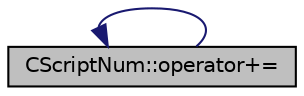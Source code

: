 digraph "CScriptNum::operator+="
{
  edge [fontname="Helvetica",fontsize="10",labelfontname="Helvetica",labelfontsize="10"];
  node [fontname="Helvetica",fontsize="10",shape=record];
  rankdir="LR";
  Node358 [label="CScriptNum::operator+=",height=0.2,width=0.4,color="black", fillcolor="grey75", style="filled", fontcolor="black"];
  Node358 -> Node358 [dir="back",color="midnightblue",fontsize="10",style="solid",fontname="Helvetica"];
}
